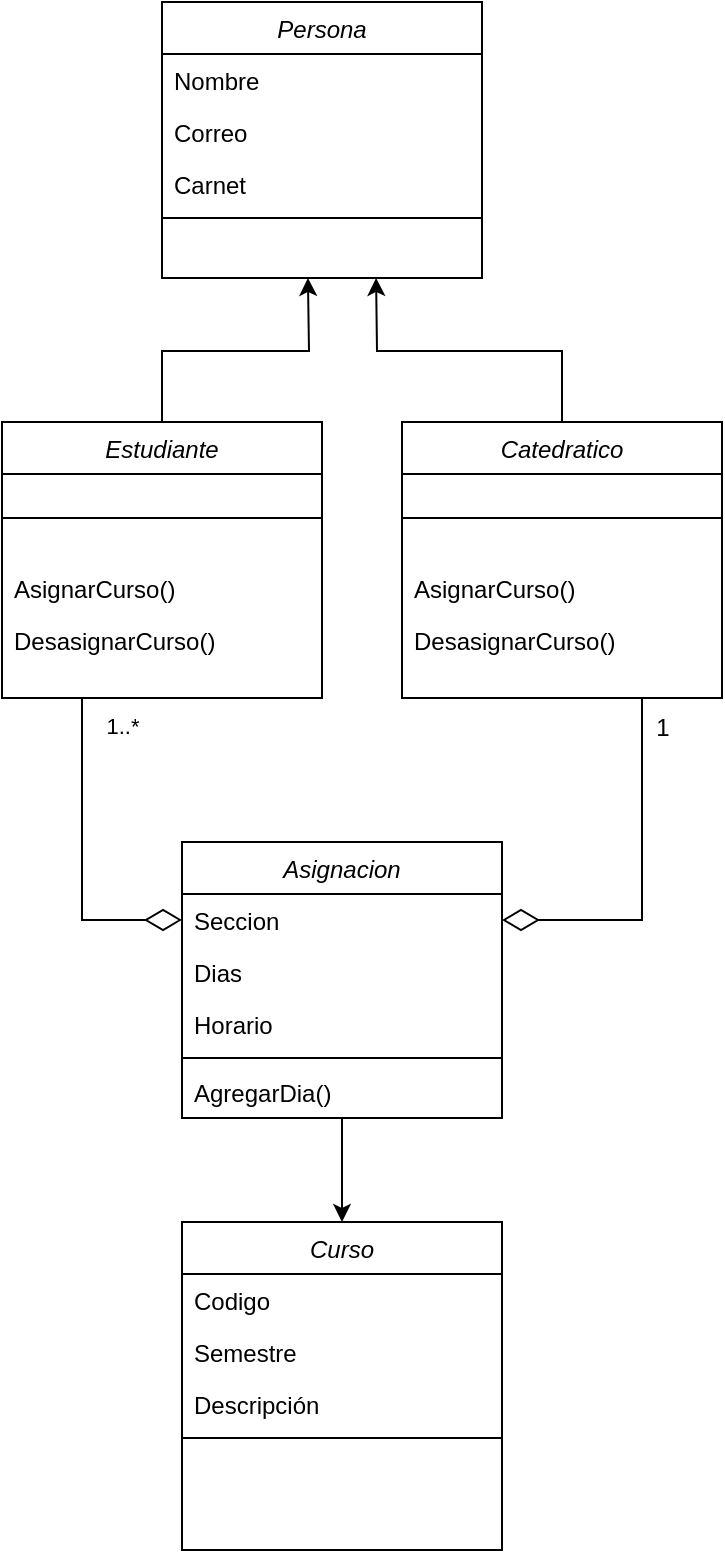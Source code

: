 <mxfile version="21.6.5" type="github">
  <diagram id="C5RBs43oDa-KdzZeNtuy" name="Page-1">
    <mxGraphModel dx="472" dy="768" grid="1" gridSize="10" guides="1" tooltips="1" connect="1" arrows="1" fold="1" page="1" pageScale="1" pageWidth="827" pageHeight="1169" math="0" shadow="0">
      <root>
        <mxCell id="WIyWlLk6GJQsqaUBKTNV-0" />
        <mxCell id="WIyWlLk6GJQsqaUBKTNV-1" parent="WIyWlLk6GJQsqaUBKTNV-0" />
        <mxCell id="zkfFHV4jXpPFQw0GAbJ--0" value="Persona" style="swimlane;fontStyle=2;align=center;verticalAlign=top;childLayout=stackLayout;horizontal=1;startSize=26;horizontalStack=0;resizeParent=1;resizeLast=0;collapsible=1;marginBottom=0;rounded=0;shadow=0;strokeWidth=1;" parent="WIyWlLk6GJQsqaUBKTNV-1" vertex="1">
          <mxGeometry x="220" y="120" width="160" height="138" as="geometry">
            <mxRectangle x="230" y="140" width="160" height="26" as="alternateBounds" />
          </mxGeometry>
        </mxCell>
        <mxCell id="zkfFHV4jXpPFQw0GAbJ--1" value="Nombre" style="text;align=left;verticalAlign=top;spacingLeft=4;spacingRight=4;overflow=hidden;rotatable=0;points=[[0,0.5],[1,0.5]];portConstraint=eastwest;" parent="zkfFHV4jXpPFQw0GAbJ--0" vertex="1">
          <mxGeometry y="26" width="160" height="26" as="geometry" />
        </mxCell>
        <mxCell id="zkfFHV4jXpPFQw0GAbJ--2" value="Correo" style="text;align=left;verticalAlign=top;spacingLeft=4;spacingRight=4;overflow=hidden;rotatable=0;points=[[0,0.5],[1,0.5]];portConstraint=eastwest;rounded=0;shadow=0;html=0;" parent="zkfFHV4jXpPFQw0GAbJ--0" vertex="1">
          <mxGeometry y="52" width="160" height="26" as="geometry" />
        </mxCell>
        <mxCell id="zkfFHV4jXpPFQw0GAbJ--3" value="Carnet" style="text;align=left;verticalAlign=top;spacingLeft=4;spacingRight=4;overflow=hidden;rotatable=0;points=[[0,0.5],[1,0.5]];portConstraint=eastwest;rounded=0;shadow=0;html=0;" parent="zkfFHV4jXpPFQw0GAbJ--0" vertex="1">
          <mxGeometry y="78" width="160" height="26" as="geometry" />
        </mxCell>
        <mxCell id="zkfFHV4jXpPFQw0GAbJ--4" value="" style="line;html=1;strokeWidth=1;align=left;verticalAlign=middle;spacingTop=-1;spacingLeft=3;spacingRight=3;rotatable=0;labelPosition=right;points=[];portConstraint=eastwest;" parent="zkfFHV4jXpPFQw0GAbJ--0" vertex="1">
          <mxGeometry y="104" width="160" height="8" as="geometry" />
        </mxCell>
        <mxCell id="aMu3VcK-o42KsphlhsA2-8" style="edgeStyle=orthogonalEdgeStyle;rounded=0;orthogonalLoop=1;jettySize=auto;html=1;exitX=0.5;exitY=0;exitDx=0;exitDy=0;entryX=0.456;entryY=1;entryDx=0;entryDy=0;entryPerimeter=0;" edge="1" parent="WIyWlLk6GJQsqaUBKTNV-1" source="aMu3VcK-o42KsphlhsA2-1">
          <mxGeometry relative="1" as="geometry">
            <mxPoint x="292.96" y="258" as="targetPoint" />
          </mxGeometry>
        </mxCell>
        <mxCell id="aMu3VcK-o42KsphlhsA2-28" style="edgeStyle=orthogonalEdgeStyle;rounded=0;orthogonalLoop=1;jettySize=auto;html=1;exitX=0.25;exitY=1;exitDx=0;exitDy=0;entryX=0;entryY=0.5;entryDx=0;entryDy=0;endArrow=diamondThin;endFill=0;endSize=16;" edge="1" parent="WIyWlLk6GJQsqaUBKTNV-1" source="aMu3VcK-o42KsphlhsA2-1" target="aMu3VcK-o42KsphlhsA2-16">
          <mxGeometry relative="1" as="geometry" />
        </mxCell>
        <mxCell id="aMu3VcK-o42KsphlhsA2-30" value="1..*" style="edgeLabel;html=1;align=center;verticalAlign=middle;resizable=0;points=[];" vertex="1" connectable="0" parent="aMu3VcK-o42KsphlhsA2-28">
          <mxGeometry x="-0.826" y="5" relative="1" as="geometry">
            <mxPoint x="15" as="offset" />
          </mxGeometry>
        </mxCell>
        <mxCell id="aMu3VcK-o42KsphlhsA2-1" value="Estudiante" style="swimlane;fontStyle=2;align=center;verticalAlign=top;childLayout=stackLayout;horizontal=1;startSize=26;horizontalStack=0;resizeParent=1;resizeLast=0;collapsible=1;marginBottom=0;rounded=0;shadow=0;strokeWidth=1;" vertex="1" parent="WIyWlLk6GJQsqaUBKTNV-1">
          <mxGeometry x="140" y="330" width="160" height="138" as="geometry">
            <mxRectangle x="230" y="140" width="160" height="26" as="alternateBounds" />
          </mxGeometry>
        </mxCell>
        <mxCell id="aMu3VcK-o42KsphlhsA2-5" value="" style="line;html=1;strokeWidth=1;align=left;verticalAlign=middle;spacingTop=-1;spacingLeft=3;spacingRight=3;rotatable=0;labelPosition=right;points=[];portConstraint=eastwest;" vertex="1" parent="aMu3VcK-o42KsphlhsA2-1">
          <mxGeometry y="26" width="160" height="44" as="geometry" />
        </mxCell>
        <mxCell id="aMu3VcK-o42KsphlhsA2-6" value="AsignarCurso()" style="text;align=left;verticalAlign=top;spacingLeft=4;spacingRight=4;overflow=hidden;rotatable=0;points=[[0,0.5],[1,0.5]];portConstraint=eastwest;" vertex="1" parent="aMu3VcK-o42KsphlhsA2-1">
          <mxGeometry y="70" width="160" height="26" as="geometry" />
        </mxCell>
        <mxCell id="aMu3VcK-o42KsphlhsA2-38" value="DesasignarCurso()" style="text;align=left;verticalAlign=top;spacingLeft=4;spacingRight=4;overflow=hidden;rotatable=0;points=[[0,0.5],[1,0.5]];portConstraint=eastwest;" vertex="1" parent="aMu3VcK-o42KsphlhsA2-1">
          <mxGeometry y="96" width="160" height="26" as="geometry" />
        </mxCell>
        <mxCell id="aMu3VcK-o42KsphlhsA2-14" style="edgeStyle=orthogonalEdgeStyle;rounded=0;orthogonalLoop=1;jettySize=auto;html=1;exitX=0.5;exitY=0;exitDx=0;exitDy=0;entryX=0.669;entryY=1;entryDx=0;entryDy=0;entryPerimeter=0;" edge="1" parent="WIyWlLk6GJQsqaUBKTNV-1" source="aMu3VcK-o42KsphlhsA2-10">
          <mxGeometry relative="1" as="geometry">
            <mxPoint x="327.04" y="258" as="targetPoint" />
          </mxGeometry>
        </mxCell>
        <mxCell id="aMu3VcK-o42KsphlhsA2-27" style="edgeStyle=orthogonalEdgeStyle;rounded=0;orthogonalLoop=1;jettySize=auto;html=1;exitX=0.75;exitY=1;exitDx=0;exitDy=0;entryX=1;entryY=0.5;entryDx=0;entryDy=0;startSize=6;endArrow=diamondThin;endFill=0;endSize=16;" edge="1" parent="WIyWlLk6GJQsqaUBKTNV-1" source="aMu3VcK-o42KsphlhsA2-10" target="aMu3VcK-o42KsphlhsA2-16">
          <mxGeometry relative="1" as="geometry" />
        </mxCell>
        <mxCell id="aMu3VcK-o42KsphlhsA2-10" value="Catedratico" style="swimlane;fontStyle=2;align=center;verticalAlign=top;childLayout=stackLayout;horizontal=1;startSize=26;horizontalStack=0;resizeParent=1;resizeLast=0;collapsible=1;marginBottom=0;rounded=0;shadow=0;strokeWidth=1;" vertex="1" parent="WIyWlLk6GJQsqaUBKTNV-1">
          <mxGeometry x="340" y="330" width="160" height="138" as="geometry">
            <mxRectangle x="230" y="140" width="160" height="26" as="alternateBounds" />
          </mxGeometry>
        </mxCell>
        <mxCell id="aMu3VcK-o42KsphlhsA2-12" value="" style="line;html=1;strokeWidth=1;align=left;verticalAlign=middle;spacingTop=-1;spacingLeft=3;spacingRight=3;rotatable=0;labelPosition=right;points=[];portConstraint=eastwest;" vertex="1" parent="aMu3VcK-o42KsphlhsA2-10">
          <mxGeometry y="26" width="160" height="44" as="geometry" />
        </mxCell>
        <mxCell id="aMu3VcK-o42KsphlhsA2-13" value="AsignarCurso()" style="text;align=left;verticalAlign=top;spacingLeft=4;spacingRight=4;overflow=hidden;rotatable=0;points=[[0,0.5],[1,0.5]];portConstraint=eastwest;" vertex="1" parent="aMu3VcK-o42KsphlhsA2-10">
          <mxGeometry y="70" width="160" height="26" as="geometry" />
        </mxCell>
        <mxCell id="aMu3VcK-o42KsphlhsA2-39" value="DesasignarCurso()" style="text;align=left;verticalAlign=top;spacingLeft=4;spacingRight=4;overflow=hidden;rotatable=0;points=[[0,0.5],[1,0.5]];portConstraint=eastwest;" vertex="1" parent="aMu3VcK-o42KsphlhsA2-10">
          <mxGeometry y="96" width="160" height="26" as="geometry" />
        </mxCell>
        <mxCell id="aMu3VcK-o42KsphlhsA2-29" style="edgeStyle=orthogonalEdgeStyle;rounded=0;orthogonalLoop=1;jettySize=auto;html=1;exitX=0.5;exitY=1;exitDx=0;exitDy=0;entryX=0.5;entryY=0;entryDx=0;entryDy=0;" edge="1" parent="WIyWlLk6GJQsqaUBKTNV-1" source="aMu3VcK-o42KsphlhsA2-15" target="aMu3VcK-o42KsphlhsA2-20">
          <mxGeometry relative="1" as="geometry" />
        </mxCell>
        <mxCell id="aMu3VcK-o42KsphlhsA2-15" value="Asignacion" style="swimlane;fontStyle=2;align=center;verticalAlign=top;childLayout=stackLayout;horizontal=1;startSize=26;horizontalStack=0;resizeParent=1;resizeLast=0;collapsible=1;marginBottom=0;rounded=0;shadow=0;strokeWidth=1;" vertex="1" parent="WIyWlLk6GJQsqaUBKTNV-1">
          <mxGeometry x="230" y="540" width="160" height="138" as="geometry">
            <mxRectangle x="230" y="140" width="160" height="26" as="alternateBounds" />
          </mxGeometry>
        </mxCell>
        <mxCell id="aMu3VcK-o42KsphlhsA2-16" value="Seccion" style="text;align=left;verticalAlign=top;spacingLeft=4;spacingRight=4;overflow=hidden;rotatable=0;points=[[0,0.5],[1,0.5]];portConstraint=eastwest;rounded=0;shadow=0;html=0;" vertex="1" parent="aMu3VcK-o42KsphlhsA2-15">
          <mxGeometry y="26" width="160" height="26" as="geometry" />
        </mxCell>
        <mxCell id="aMu3VcK-o42KsphlhsA2-19" value="Dias" style="text;align=left;verticalAlign=top;spacingLeft=4;spacingRight=4;overflow=hidden;rotatable=0;points=[[0,0.5],[1,0.5]];portConstraint=eastwest;rounded=0;shadow=0;html=0;" vertex="1" parent="aMu3VcK-o42KsphlhsA2-15">
          <mxGeometry y="52" width="160" height="26" as="geometry" />
        </mxCell>
        <mxCell id="aMu3VcK-o42KsphlhsA2-40" value="Horario" style="text;align=left;verticalAlign=top;spacingLeft=4;spacingRight=4;overflow=hidden;rotatable=0;points=[[0,0.5],[1,0.5]];portConstraint=eastwest;rounded=0;shadow=0;html=0;" vertex="1" parent="aMu3VcK-o42KsphlhsA2-15">
          <mxGeometry y="78" width="160" height="26" as="geometry" />
        </mxCell>
        <mxCell id="aMu3VcK-o42KsphlhsA2-17" value="" style="line;html=1;strokeWidth=1;align=left;verticalAlign=middle;spacingTop=-1;spacingLeft=3;spacingRight=3;rotatable=0;labelPosition=right;points=[];portConstraint=eastwest;" vertex="1" parent="aMu3VcK-o42KsphlhsA2-15">
          <mxGeometry y="104" width="160" height="8" as="geometry" />
        </mxCell>
        <mxCell id="aMu3VcK-o42KsphlhsA2-34" value="AgregarDia()" style="text;align=left;verticalAlign=top;spacingLeft=4;spacingRight=4;overflow=hidden;rotatable=0;points=[[0,0.5],[1,0.5]];portConstraint=eastwest;" vertex="1" parent="aMu3VcK-o42KsphlhsA2-15">
          <mxGeometry y="112" width="160" height="26" as="geometry" />
        </mxCell>
        <mxCell id="aMu3VcK-o42KsphlhsA2-20" value="Curso" style="swimlane;fontStyle=2;align=center;verticalAlign=top;childLayout=stackLayout;horizontal=1;startSize=26;horizontalStack=0;resizeParent=1;resizeLast=0;collapsible=1;marginBottom=0;rounded=0;shadow=0;strokeWidth=1;" vertex="1" parent="WIyWlLk6GJQsqaUBKTNV-1">
          <mxGeometry x="230" y="730" width="160" height="164" as="geometry">
            <mxRectangle x="230" y="140" width="160" height="26" as="alternateBounds" />
          </mxGeometry>
        </mxCell>
        <mxCell id="aMu3VcK-o42KsphlhsA2-21" value="Codigo" style="text;align=left;verticalAlign=top;spacingLeft=4;spacingRight=4;overflow=hidden;rotatable=0;points=[[0,0.5],[1,0.5]];portConstraint=eastwest;rounded=0;shadow=0;html=0;" vertex="1" parent="aMu3VcK-o42KsphlhsA2-20">
          <mxGeometry y="26" width="160" height="26" as="geometry" />
        </mxCell>
        <mxCell id="aMu3VcK-o42KsphlhsA2-24" value="Semestre" style="text;align=left;verticalAlign=top;spacingLeft=4;spacingRight=4;overflow=hidden;rotatable=0;points=[[0,0.5],[1,0.5]];portConstraint=eastwest;rounded=0;shadow=0;html=0;" vertex="1" parent="aMu3VcK-o42KsphlhsA2-20">
          <mxGeometry y="52" width="160" height="26" as="geometry" />
        </mxCell>
        <mxCell id="aMu3VcK-o42KsphlhsA2-25" value="Descripción" style="text;align=left;verticalAlign=top;spacingLeft=4;spacingRight=4;overflow=hidden;rotatable=0;points=[[0,0.5],[1,0.5]];portConstraint=eastwest;rounded=0;shadow=0;html=0;" vertex="1" parent="aMu3VcK-o42KsphlhsA2-20">
          <mxGeometry y="78" width="160" height="26" as="geometry" />
        </mxCell>
        <mxCell id="aMu3VcK-o42KsphlhsA2-22" value="" style="line;html=1;strokeWidth=1;align=left;verticalAlign=middle;spacingTop=-1;spacingLeft=3;spacingRight=3;rotatable=0;labelPosition=right;points=[];portConstraint=eastwest;" vertex="1" parent="aMu3VcK-o42KsphlhsA2-20">
          <mxGeometry y="104" width="160" height="8" as="geometry" />
        </mxCell>
        <mxCell id="aMu3VcK-o42KsphlhsA2-31" value="1" style="text;html=1;align=center;verticalAlign=middle;resizable=0;points=[];autosize=1;strokeColor=none;fillColor=none;" vertex="1" parent="WIyWlLk6GJQsqaUBKTNV-1">
          <mxGeometry x="455" y="468" width="30" height="30" as="geometry" />
        </mxCell>
      </root>
    </mxGraphModel>
  </diagram>
</mxfile>
